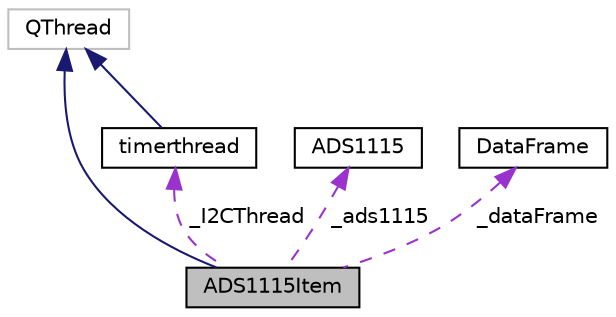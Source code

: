 digraph "ADS1115Item"
{
 // LATEX_PDF_SIZE
  edge [fontname="Helvetica",fontsize="10",labelfontname="Helvetica",labelfontsize="10"];
  node [fontname="Helvetica",fontsize="10",shape=record];
  Node1 [label="ADS1115Item",height=0.2,width=0.4,color="black", fillcolor="grey75", style="filled", fontcolor="black",tooltip=" "];
  Node2 -> Node1 [dir="back",color="midnightblue",fontsize="10",style="solid"];
  Node2 [label="QThread",height=0.2,width=0.4,color="grey75", fillcolor="white", style="filled",tooltip=" "];
  Node3 -> Node1 [dir="back",color="darkorchid3",fontsize="10",style="dashed",label=" _ads1115" ];
  Node3 [label="ADS1115",height=0.2,width=0.4,color="black", fillcolor="white", style="filled",URL="$class_a_d_s1115.html",tooltip=" "];
  Node4 -> Node1 [dir="back",color="darkorchid3",fontsize="10",style="dashed",label=" _I2CThread" ];
  Node4 [label="timerthread",height=0.2,width=0.4,color="black", fillcolor="white", style="filled",URL="$classtimerthread.html",tooltip=" "];
  Node2 -> Node4 [dir="back",color="midnightblue",fontsize="10",style="solid"];
  Node5 -> Node1 [dir="back",color="darkorchid3",fontsize="10",style="dashed",label=" _dataFrame" ];
  Node5 [label="DataFrame",height=0.2,width=0.4,color="black", fillcolor="white", style="filled",URL="$class_data_frame.html",tooltip=" "];
}
